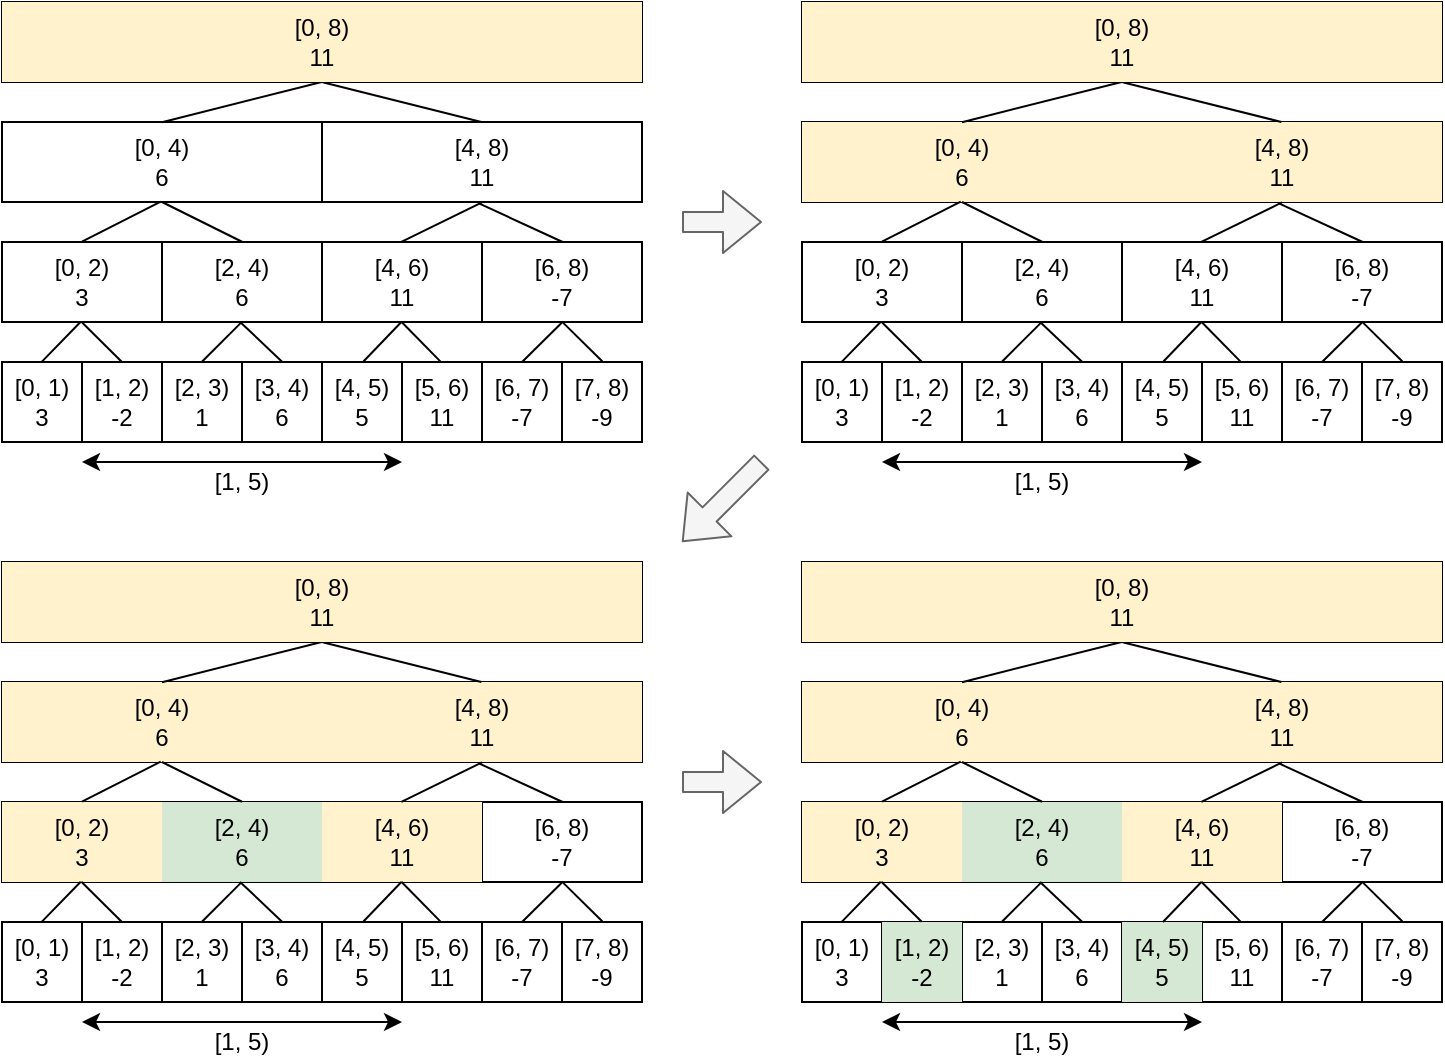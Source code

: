 <mxfile version="14.4.3" type="embed">
    <diagram id="igsePLLAv6ammDNtJoVA" name="ページ1">
        <mxGraphModel dx="767" dy="458" grid="1" gridSize="10" guides="1" tooltips="1" connect="1" arrows="1" fold="1" page="1" pageScale="1" pageWidth="827" pageHeight="1169" math="0" shadow="0">
            <root>
                <mxCell id="0"/>
                <mxCell id="1" parent="0"/>
                <mxCell id="3" value="" style="shape=table;html=1;whiteSpace=wrap;startSize=0;container=1;collapsible=0;childLayout=tableLayout;" parent="1" vertex="1">
                    <mxGeometry x="80" y="220" width="320" height="40" as="geometry"/>
                </mxCell>
                <mxCell id="12" value="" style="shape=partialRectangle;html=1;whiteSpace=wrap;collapsible=0;dropTarget=0;pointerEvents=0;fillColor=none;top=0;left=0;bottom=0;right=0;points=[[0,0.5],[1,0.5]];portConstraint=eastwest;" parent="3" vertex="1">
                    <mxGeometry width="320" height="40" as="geometry"/>
                </mxCell>
                <mxCell id="13" value="[0, 1)&lt;br&gt;3" style="shape=partialRectangle;html=1;whiteSpace=wrap;connectable=0;fillColor=none;top=0;left=0;bottom=0;right=0;overflow=hidden;" parent="12" vertex="1">
                    <mxGeometry width="40" height="40" as="geometry"/>
                </mxCell>
                <mxCell id="14" value="[1, 2)&lt;br&gt;-2" style="shape=partialRectangle;html=1;whiteSpace=wrap;connectable=0;fillColor=none;top=0;left=0;bottom=0;right=0;overflow=hidden;" parent="12" vertex="1">
                    <mxGeometry x="40" width="40" height="40" as="geometry"/>
                </mxCell>
                <mxCell id="15" value="[2, 3)&lt;br&gt;1" style="shape=partialRectangle;html=1;whiteSpace=wrap;connectable=0;fillColor=none;top=0;left=0;bottom=0;right=0;overflow=hidden;" parent="12" vertex="1">
                    <mxGeometry x="80" width="40" height="40" as="geometry"/>
                </mxCell>
                <mxCell id="18" value="[3, 4)&lt;br&gt;6" style="shape=partialRectangle;html=1;whiteSpace=wrap;connectable=0;fillColor=none;top=0;left=0;bottom=0;right=0;overflow=hidden;" parent="12" vertex="1">
                    <mxGeometry x="120" width="40" height="40" as="geometry"/>
                </mxCell>
                <mxCell id="21" value="[4, 5)&lt;br&gt;5" style="shape=partialRectangle;html=1;whiteSpace=wrap;connectable=0;fillColor=none;top=0;left=0;bottom=0;right=0;overflow=hidden;" parent="12" vertex="1">
                    <mxGeometry x="160" width="40" height="40" as="geometry"/>
                </mxCell>
                <mxCell id="24" value="[5, 6)&lt;br&gt;11" style="shape=partialRectangle;html=1;whiteSpace=wrap;connectable=0;fillColor=none;top=0;left=0;bottom=0;right=0;overflow=hidden;" parent="12" vertex="1">
                    <mxGeometry x="200" width="40" height="40" as="geometry"/>
                </mxCell>
                <mxCell id="27" value="[6, 7)&lt;br&gt;-7" style="shape=partialRectangle;html=1;whiteSpace=wrap;connectable=0;fillColor=none;top=0;left=0;bottom=0;right=0;overflow=hidden;" parent="12" vertex="1">
                    <mxGeometry x="240" width="40" height="40" as="geometry"/>
                </mxCell>
                <mxCell id="30" value="[7, 8)&lt;br&gt;-9" style="shape=partialRectangle;html=1;whiteSpace=wrap;connectable=0;fillColor=none;top=0;left=0;bottom=0;right=0;overflow=hidden;" parent="12" vertex="1">
                    <mxGeometry x="280" width="40" height="40" as="geometry"/>
                </mxCell>
                <mxCell id="49" value="" style="shape=table;html=1;whiteSpace=wrap;startSize=0;container=1;collapsible=0;childLayout=tableLayout;" parent="1" vertex="1">
                    <mxGeometry x="80" y="160" width="320" height="40" as="geometry"/>
                </mxCell>
                <mxCell id="50" value="" style="shape=partialRectangle;html=1;whiteSpace=wrap;collapsible=0;dropTarget=0;pointerEvents=0;fillColor=none;top=0;left=0;bottom=0;right=0;points=[[0,0.5],[1,0.5]];portConstraint=eastwest;" parent="49" vertex="1">
                    <mxGeometry width="320" height="40" as="geometry"/>
                </mxCell>
                <mxCell id="51" value="[0, 2)&lt;br&gt;3" style="shape=partialRectangle;html=1;whiteSpace=wrap;connectable=0;fillColor=none;top=0;left=0;bottom=0;right=0;overflow=hidden;" parent="50" vertex="1">
                    <mxGeometry width="80" height="40" as="geometry"/>
                </mxCell>
                <mxCell id="52" value="[2, 4)&lt;br&gt;6" style="shape=partialRectangle;html=1;whiteSpace=wrap;connectable=0;fillColor=none;top=0;left=0;bottom=0;right=0;overflow=hidden;" parent="50" vertex="1">
                    <mxGeometry x="80" width="80" height="40" as="geometry"/>
                </mxCell>
                <mxCell id="53" value="[4, 6)&lt;br&gt;11" style="shape=partialRectangle;html=1;whiteSpace=wrap;connectable=0;fillColor=none;top=0;left=0;bottom=0;right=0;overflow=hidden;" parent="50" vertex="1">
                    <mxGeometry x="160" width="80" height="40" as="geometry"/>
                </mxCell>
                <mxCell id="54" value="[6, 8)&lt;br&gt;-7" style="shape=partialRectangle;html=1;whiteSpace=wrap;connectable=0;fillColor=none;top=0;left=0;bottom=0;right=0;overflow=hidden;" parent="50" vertex="1">
                    <mxGeometry x="240" width="80" height="40" as="geometry"/>
                </mxCell>
                <mxCell id="59" value="" style="shape=table;html=1;whiteSpace=wrap;startSize=0;container=1;collapsible=0;childLayout=tableLayout;" parent="1" vertex="1">
                    <mxGeometry x="80" y="100" width="320" height="40" as="geometry"/>
                </mxCell>
                <mxCell id="60" value="" style="shape=partialRectangle;html=1;whiteSpace=wrap;collapsible=0;dropTarget=0;pointerEvents=0;fillColor=none;top=0;left=0;bottom=0;right=0;points=[[0,0.5],[1,0.5]];portConstraint=eastwest;" parent="59" vertex="1">
                    <mxGeometry width="320" height="40" as="geometry"/>
                </mxCell>
                <mxCell id="61" value="[0, 4)&lt;br&gt;6" style="shape=partialRectangle;html=1;whiteSpace=wrap;connectable=0;fillColor=none;top=0;left=0;bottom=0;right=0;overflow=hidden;" parent="60" vertex="1">
                    <mxGeometry width="160" height="40" as="geometry"/>
                </mxCell>
                <mxCell id="62" value="[4, 8)&lt;br&gt;11" style="shape=partialRectangle;html=1;whiteSpace=wrap;connectable=0;fillColor=none;top=0;left=0;bottom=0;right=0;overflow=hidden;" parent="60" vertex="1">
                    <mxGeometry x="160" width="160" height="40" as="geometry"/>
                </mxCell>
                <mxCell id="70" value="" style="endArrow=none;html=1;exitX=0.25;exitY=0.002;exitDx=0;exitDy=0;exitPerimeter=0;entryX=0.501;entryY=0.996;entryDx=0;entryDy=0;entryPerimeter=0;" parent="1" source="60" target="384" edge="1">
                    <mxGeometry width="50" height="50" relative="1" as="geometry">
                        <mxPoint x="230" y="200" as="sourcePoint"/>
                        <mxPoint x="238.4" y="80.04" as="targetPoint"/>
                    </mxGeometry>
                </mxCell>
                <mxCell id="71" value="" style="endArrow=none;html=1;exitX=0.749;exitY=0;exitDx=0;exitDy=0;exitPerimeter=0;entryX=0.501;entryY=1.003;entryDx=0;entryDy=0;entryPerimeter=0;" parent="1" source="60" target="384" edge="1">
                    <mxGeometry width="50" height="50" relative="1" as="geometry">
                        <mxPoint x="210" y="80" as="sourcePoint"/>
                        <mxPoint x="240.64" y="80" as="targetPoint"/>
                    </mxGeometry>
                </mxCell>
                <mxCell id="72" value="" style="endArrow=none;html=1;entryX=0.248;entryY=0.996;entryDx=0;entryDy=0;entryPerimeter=0;exitX=0.125;exitY=-0.004;exitDx=0;exitDy=0;exitPerimeter=0;" parent="1" source="50" target="60" edge="1">
                    <mxGeometry width="50" height="50" relative="1" as="geometry">
                        <mxPoint x="110" y="150" as="sourcePoint"/>
                        <mxPoint x="190" y="130" as="targetPoint"/>
                    </mxGeometry>
                </mxCell>
                <mxCell id="73" value="" style="endArrow=none;html=1;entryX=0.25;entryY=1;entryDx=0;entryDy=0;entryPerimeter=0;exitX=0.375;exitY=-0.003;exitDx=0;exitDy=0;exitPerimeter=0;" parent="1" source="50" target="60" edge="1">
                    <mxGeometry width="50" height="50" relative="1" as="geometry">
                        <mxPoint x="200" y="160" as="sourcePoint"/>
                        <mxPoint x="250" y="110" as="targetPoint"/>
                    </mxGeometry>
                </mxCell>
                <mxCell id="74" value="" style="endArrow=none;html=1;entryX=0.123;entryY=0.997;entryDx=0;entryDy=0;entryPerimeter=0;exitX=0.062;exitY=-0.001;exitDx=0;exitDy=0;exitPerimeter=0;" parent="1" source="12" target="50" edge="1">
                    <mxGeometry width="50" height="50" relative="1" as="geometry">
                        <mxPoint x="130" y="230" as="sourcePoint"/>
                        <mxPoint x="180" y="180" as="targetPoint"/>
                    </mxGeometry>
                </mxCell>
                <mxCell id="75" value="" style="endArrow=none;html=1;entryX=0.187;entryY=-0.003;entryDx=0;entryDy=0;entryPerimeter=0;exitX=0.124;exitY=0.997;exitDx=0;exitDy=0;exitPerimeter=0;" parent="1" source="50" target="12" edge="1">
                    <mxGeometry width="50" height="50" relative="1" as="geometry">
                        <mxPoint x="90" y="230" as="sourcePoint"/>
                        <mxPoint x="140" y="180" as="targetPoint"/>
                    </mxGeometry>
                </mxCell>
                <mxCell id="76" value="" style="endArrow=none;html=1;entryX=0.75;entryY=1.005;entryDx=0;entryDy=0;entryPerimeter=0;exitX=0.624;exitY=-0.001;exitDx=0;exitDy=0;exitPerimeter=0;" parent="1" source="50" target="60" edge="1">
                    <mxGeometry width="50" height="50" relative="1" as="geometry">
                        <mxPoint x="280" y="180" as="sourcePoint"/>
                        <mxPoint x="330" y="130" as="targetPoint"/>
                    </mxGeometry>
                </mxCell>
                <mxCell id="77" value="" style="endArrow=none;html=1;entryX=0.876;entryY=0;entryDx=0;entryDy=0;entryPerimeter=0;exitX=0.746;exitY=1.02;exitDx=0;exitDy=0;exitPerimeter=0;" parent="1" source="60" target="50" edge="1">
                    <mxGeometry width="50" height="50" relative="1" as="geometry">
                        <mxPoint x="310" y="140" as="sourcePoint"/>
                        <mxPoint x="360" y="90" as="targetPoint"/>
                    </mxGeometry>
                </mxCell>
                <mxCell id="78" value="" style="endArrow=none;html=1;entryX=0.374;entryY=1.005;entryDx=0;entryDy=0;entryPerimeter=0;exitX=0.312;exitY=-0.001;exitDx=0;exitDy=0;exitPerimeter=0;" parent="1" source="12" target="50" edge="1">
                    <mxGeometry width="50" height="50" relative="1" as="geometry">
                        <mxPoint x="190" y="230" as="sourcePoint"/>
                        <mxPoint x="240" y="180" as="targetPoint"/>
                    </mxGeometry>
                </mxCell>
                <mxCell id="79" value="" style="endArrow=none;html=1;entryX=0.372;entryY=0.999;entryDx=0;entryDy=0;entryPerimeter=0;exitX=0.438;exitY=-0.001;exitDx=0;exitDy=0;exitPerimeter=0;" parent="1" source="12" target="50" edge="1">
                    <mxGeometry width="50" height="50" relative="1" as="geometry">
                        <mxPoint x="190" y="230" as="sourcePoint"/>
                        <mxPoint x="240" y="180" as="targetPoint"/>
                    </mxGeometry>
                </mxCell>
                <mxCell id="80" value="" style="endArrow=none;html=1;entryX=0.624;entryY=1;entryDx=0;entryDy=0;entryPerimeter=0;exitX=0.564;exitY=0;exitDx=0;exitDy=0;exitPerimeter=0;" parent="1" source="12" target="50" edge="1">
                    <mxGeometry width="50" height="50" relative="1" as="geometry">
                        <mxPoint x="270" y="270" as="sourcePoint"/>
                        <mxPoint x="320" y="220" as="targetPoint"/>
                    </mxGeometry>
                </mxCell>
                <mxCell id="81" value="" style="endArrow=none;html=1;entryX=0.624;entryY=0.996;entryDx=0;entryDy=0;entryPerimeter=0;exitX=0.686;exitY=0.002;exitDx=0;exitDy=0;exitPerimeter=0;" parent="1" source="12" target="50" edge="1">
                    <mxGeometry width="50" height="50" relative="1" as="geometry">
                        <mxPoint x="270" y="260" as="sourcePoint"/>
                        <mxPoint x="320" y="210" as="targetPoint"/>
                    </mxGeometry>
                </mxCell>
                <mxCell id="82" value="" style="endArrow=none;html=1;entryX=0.875;entryY=1.006;entryDx=0;entryDy=0;entryPerimeter=0;exitX=0.813;exitY=-0.003;exitDx=0;exitDy=0;exitPerimeter=0;" parent="1" source="12" target="49" edge="1">
                    <mxGeometry width="50" height="50" relative="1" as="geometry">
                        <mxPoint x="290" y="240" as="sourcePoint"/>
                        <mxPoint x="340" y="190" as="targetPoint"/>
                    </mxGeometry>
                </mxCell>
                <mxCell id="83" value="" style="endArrow=none;html=1;entryX=0.875;entryY=0.995;entryDx=0;entryDy=0;entryPerimeter=0;exitX=0.939;exitY=0;exitDx=0;exitDy=0;exitPerimeter=0;" parent="1" source="12" target="50" edge="1">
                    <mxGeometry width="50" height="50" relative="1" as="geometry">
                        <mxPoint x="340" y="240" as="sourcePoint"/>
                        <mxPoint x="390" y="190" as="targetPoint"/>
                    </mxGeometry>
                </mxCell>
                <mxCell id="380" value="" style="shape=flexArrow;endArrow=classic;html=1;fillColor=#f5f5f5;strokeColor=#666666;" parent="1" edge="1">
                    <mxGeometry width="50" height="50" relative="1" as="geometry">
                        <mxPoint x="420" y="150" as="sourcePoint"/>
                        <mxPoint x="460" y="150" as="targetPoint"/>
                    </mxGeometry>
                </mxCell>
                <mxCell id="381" value="" style="shape=flexArrow;endArrow=classic;html=1;fillColor=#f5f5f5;strokeColor=#666666;" parent="1" edge="1">
                    <mxGeometry width="50" height="50" relative="1" as="geometry">
                        <mxPoint x="420" y="430" as="sourcePoint"/>
                        <mxPoint x="460" y="430" as="targetPoint"/>
                    </mxGeometry>
                </mxCell>
                <mxCell id="382" value="" style="shape=flexArrow;endArrow=classic;html=1;fillColor=#f5f5f5;strokeColor=#666666;" parent="1" edge="1">
                    <mxGeometry width="50" height="50" relative="1" as="geometry">
                        <mxPoint x="460" y="270" as="sourcePoint"/>
                        <mxPoint x="420" y="310" as="targetPoint"/>
                    </mxGeometry>
                </mxCell>
                <mxCell id="383" value="" style="shape=table;html=1;whiteSpace=wrap;startSize=0;container=1;collapsible=0;childLayout=tableLayout;" parent="1" vertex="1">
                    <mxGeometry x="80" y="40" width="320" height="40" as="geometry"/>
                </mxCell>
                <mxCell id="384" value="" style="shape=partialRectangle;html=1;whiteSpace=wrap;collapsible=0;dropTarget=0;pointerEvents=0;fillColor=none;top=0;left=0;bottom=0;right=0;points=[[0,0.5],[1,0.5]];portConstraint=eastwest;" parent="383" vertex="1">
                    <mxGeometry width="320" height="40" as="geometry"/>
                </mxCell>
                <mxCell id="385" value="[0, 8)&lt;br&gt;11" style="shape=partialRectangle;html=1;whiteSpace=wrap;connectable=0;fillColor=#fff2cc;top=0;left=0;bottom=0;right=0;overflow=hidden;strokeColor=#d6b656;" parent="384" vertex="1">
                    <mxGeometry width="320" height="40" as="geometry"/>
                </mxCell>
                <mxCell id="387" value="" style="shape=table;html=1;whiteSpace=wrap;startSize=0;container=1;collapsible=0;childLayout=tableLayout;" parent="1" vertex="1">
                    <mxGeometry x="480" y="220" width="320" height="40" as="geometry"/>
                </mxCell>
                <mxCell id="388" value="" style="shape=partialRectangle;html=1;whiteSpace=wrap;collapsible=0;dropTarget=0;pointerEvents=0;fillColor=none;top=0;left=0;bottom=0;right=0;points=[[0,0.5],[1,0.5]];portConstraint=eastwest;" parent="387" vertex="1">
                    <mxGeometry width="320" height="40" as="geometry"/>
                </mxCell>
                <mxCell id="389" value="[0, 1)&lt;br&gt;3" style="shape=partialRectangle;html=1;whiteSpace=wrap;connectable=0;fillColor=none;top=0;left=0;bottom=0;right=0;overflow=hidden;" parent="388" vertex="1">
                    <mxGeometry width="40" height="40" as="geometry"/>
                </mxCell>
                <mxCell id="390" value="[1, 2)&lt;br&gt;-2" style="shape=partialRectangle;html=1;whiteSpace=wrap;connectable=0;fillColor=none;top=0;left=0;bottom=0;right=0;overflow=hidden;" parent="388" vertex="1">
                    <mxGeometry x="40" width="40" height="40" as="geometry"/>
                </mxCell>
                <mxCell id="391" value="[2, 3)&lt;br&gt;1" style="shape=partialRectangle;html=1;whiteSpace=wrap;connectable=0;fillColor=none;top=0;left=0;bottom=0;right=0;overflow=hidden;" parent="388" vertex="1">
                    <mxGeometry x="80" width="40" height="40" as="geometry"/>
                </mxCell>
                <mxCell id="392" value="[3, 4)&lt;br&gt;6" style="shape=partialRectangle;html=1;whiteSpace=wrap;connectable=0;fillColor=none;top=0;left=0;bottom=0;right=0;overflow=hidden;" parent="388" vertex="1">
                    <mxGeometry x="120" width="40" height="40" as="geometry"/>
                </mxCell>
                <mxCell id="393" value="[4, 5)&lt;br&gt;5" style="shape=partialRectangle;html=1;whiteSpace=wrap;connectable=0;fillColor=none;top=0;left=0;bottom=0;right=0;overflow=hidden;" parent="388" vertex="1">
                    <mxGeometry x="160" width="40" height="40" as="geometry"/>
                </mxCell>
                <mxCell id="394" value="[5, 6)&lt;br&gt;11" style="shape=partialRectangle;html=1;whiteSpace=wrap;connectable=0;fillColor=none;top=0;left=0;bottom=0;right=0;overflow=hidden;" parent="388" vertex="1">
                    <mxGeometry x="200" width="40" height="40" as="geometry"/>
                </mxCell>
                <mxCell id="395" value="[6, 7)&lt;br&gt;-7" style="shape=partialRectangle;html=1;whiteSpace=wrap;connectable=0;fillColor=none;top=0;left=0;bottom=0;right=0;overflow=hidden;" parent="388" vertex="1">
                    <mxGeometry x="240" width="40" height="40" as="geometry"/>
                </mxCell>
                <mxCell id="396" value="[7, 8)&lt;br&gt;-9" style="shape=partialRectangle;html=1;whiteSpace=wrap;connectable=0;fillColor=none;top=0;left=0;bottom=0;right=0;overflow=hidden;" parent="388" vertex="1">
                    <mxGeometry x="280" width="40" height="40" as="geometry"/>
                </mxCell>
                <mxCell id="397" value="" style="shape=table;html=1;whiteSpace=wrap;startSize=0;container=1;collapsible=0;childLayout=tableLayout;" parent="1" vertex="1">
                    <mxGeometry x="480" y="160" width="320" height="40" as="geometry"/>
                </mxCell>
                <mxCell id="398" value="" style="shape=partialRectangle;html=1;whiteSpace=wrap;collapsible=0;dropTarget=0;pointerEvents=0;fillColor=none;top=0;left=0;bottom=0;right=0;points=[[0,0.5],[1,0.5]];portConstraint=eastwest;" parent="397" vertex="1">
                    <mxGeometry width="320" height="40" as="geometry"/>
                </mxCell>
                <mxCell id="399" value="[0, 2)&lt;br&gt;3" style="shape=partialRectangle;html=1;whiteSpace=wrap;connectable=0;fillColor=none;top=0;left=0;bottom=0;right=0;overflow=hidden;" parent="398" vertex="1">
                    <mxGeometry width="80" height="40" as="geometry"/>
                </mxCell>
                <mxCell id="400" value="[2, 4)&lt;br&gt;6" style="shape=partialRectangle;html=1;whiteSpace=wrap;connectable=0;fillColor=none;top=0;left=0;bottom=0;right=0;overflow=hidden;" parent="398" vertex="1">
                    <mxGeometry x="80" width="80" height="40" as="geometry"/>
                </mxCell>
                <mxCell id="401" value="[4, 6)&lt;br&gt;11" style="shape=partialRectangle;html=1;whiteSpace=wrap;connectable=0;fillColor=none;top=0;left=0;bottom=0;right=0;overflow=hidden;" parent="398" vertex="1">
                    <mxGeometry x="160" width="80" height="40" as="geometry"/>
                </mxCell>
                <mxCell id="402" value="[6, 8)&lt;br&gt;-7" style="shape=partialRectangle;html=1;whiteSpace=wrap;connectable=0;fillColor=none;top=0;left=0;bottom=0;right=0;overflow=hidden;" parent="398" vertex="1">
                    <mxGeometry x="240" width="80" height="40" as="geometry"/>
                </mxCell>
                <mxCell id="403" value="" style="shape=table;html=1;whiteSpace=wrap;startSize=0;container=1;collapsible=0;childLayout=tableLayout;" parent="1" vertex="1">
                    <mxGeometry x="480" y="100" width="320" height="40" as="geometry"/>
                </mxCell>
                <mxCell id="404" value="" style="shape=partialRectangle;html=1;whiteSpace=wrap;collapsible=0;dropTarget=0;pointerEvents=0;fillColor=none;top=0;left=0;bottom=0;right=0;points=[[0,0.5],[1,0.5]];portConstraint=eastwest;" parent="403" vertex="1">
                    <mxGeometry width="320" height="40" as="geometry"/>
                </mxCell>
                <mxCell id="405" value="[0, 4)&lt;br&gt;6" style="shape=partialRectangle;html=1;whiteSpace=wrap;connectable=0;fillColor=#fff2cc;top=0;left=0;bottom=0;right=0;overflow=hidden;strokeColor=#d6b656;" parent="404" vertex="1">
                    <mxGeometry width="160" height="40" as="geometry"/>
                </mxCell>
                <mxCell id="406" value="[4, 8)&lt;br&gt;11" style="shape=partialRectangle;html=1;whiteSpace=wrap;connectable=0;fillColor=#fff2cc;top=0;left=0;bottom=0;right=0;overflow=hidden;strokeColor=#d6b656;" parent="404" vertex="1">
                    <mxGeometry x="160" width="160" height="40" as="geometry"/>
                </mxCell>
                <mxCell id="407" value="" style="endArrow=none;html=1;exitX=0.25;exitY=0.002;exitDx=0;exitDy=0;exitPerimeter=0;entryX=0.501;entryY=0.996;entryDx=0;entryDy=0;entryPerimeter=0;" parent="1" source="404" target="422" edge="1">
                    <mxGeometry width="50" height="50" relative="1" as="geometry">
                        <mxPoint x="630" y="200" as="sourcePoint"/>
                        <mxPoint x="638.4" y="80.04" as="targetPoint"/>
                    </mxGeometry>
                </mxCell>
                <mxCell id="408" value="" style="endArrow=none;html=1;exitX=0.749;exitY=0;exitDx=0;exitDy=0;exitPerimeter=0;entryX=0.501;entryY=1.003;entryDx=0;entryDy=0;entryPerimeter=0;" parent="1" source="404" target="422" edge="1">
                    <mxGeometry width="50" height="50" relative="1" as="geometry">
                        <mxPoint x="610" y="80" as="sourcePoint"/>
                        <mxPoint x="640.64" y="80" as="targetPoint"/>
                    </mxGeometry>
                </mxCell>
                <mxCell id="409" value="" style="endArrow=none;html=1;entryX=0.248;entryY=0.996;entryDx=0;entryDy=0;entryPerimeter=0;exitX=0.125;exitY=-0.004;exitDx=0;exitDy=0;exitPerimeter=0;" parent="1" source="398" target="404" edge="1">
                    <mxGeometry width="50" height="50" relative="1" as="geometry">
                        <mxPoint x="510" y="150" as="sourcePoint"/>
                        <mxPoint x="590" y="130" as="targetPoint"/>
                    </mxGeometry>
                </mxCell>
                <mxCell id="410" value="" style="endArrow=none;html=1;entryX=0.25;entryY=1;entryDx=0;entryDy=0;entryPerimeter=0;exitX=0.375;exitY=-0.003;exitDx=0;exitDy=0;exitPerimeter=0;" parent="1" source="398" target="404" edge="1">
                    <mxGeometry width="50" height="50" relative="1" as="geometry">
                        <mxPoint x="600" y="160" as="sourcePoint"/>
                        <mxPoint x="650" y="110" as="targetPoint"/>
                    </mxGeometry>
                </mxCell>
                <mxCell id="411" value="" style="endArrow=none;html=1;entryX=0.123;entryY=0.997;entryDx=0;entryDy=0;entryPerimeter=0;exitX=0.062;exitY=-0.001;exitDx=0;exitDy=0;exitPerimeter=0;" parent="1" source="388" target="398" edge="1">
                    <mxGeometry width="50" height="50" relative="1" as="geometry">
                        <mxPoint x="530" y="230" as="sourcePoint"/>
                        <mxPoint x="580" y="180" as="targetPoint"/>
                    </mxGeometry>
                </mxCell>
                <mxCell id="412" value="" style="endArrow=none;html=1;entryX=0.187;entryY=-0.003;entryDx=0;entryDy=0;entryPerimeter=0;exitX=0.124;exitY=0.997;exitDx=0;exitDy=0;exitPerimeter=0;" parent="1" source="398" target="388" edge="1">
                    <mxGeometry width="50" height="50" relative="1" as="geometry">
                        <mxPoint x="490" y="230" as="sourcePoint"/>
                        <mxPoint x="540" y="180" as="targetPoint"/>
                    </mxGeometry>
                </mxCell>
                <mxCell id="413" value="" style="endArrow=none;html=1;entryX=0.75;entryY=1.005;entryDx=0;entryDy=0;entryPerimeter=0;exitX=0.624;exitY=-0.001;exitDx=0;exitDy=0;exitPerimeter=0;" parent="1" source="398" target="404" edge="1">
                    <mxGeometry width="50" height="50" relative="1" as="geometry">
                        <mxPoint x="680" y="180" as="sourcePoint"/>
                        <mxPoint x="730" y="130" as="targetPoint"/>
                    </mxGeometry>
                </mxCell>
                <mxCell id="414" value="" style="endArrow=none;html=1;entryX=0.876;entryY=0;entryDx=0;entryDy=0;entryPerimeter=0;exitX=0.746;exitY=1.02;exitDx=0;exitDy=0;exitPerimeter=0;" parent="1" source="404" target="398" edge="1">
                    <mxGeometry width="50" height="50" relative="1" as="geometry">
                        <mxPoint x="710" y="140" as="sourcePoint"/>
                        <mxPoint x="760" y="90" as="targetPoint"/>
                    </mxGeometry>
                </mxCell>
                <mxCell id="415" value="" style="endArrow=none;html=1;entryX=0.374;entryY=1.005;entryDx=0;entryDy=0;entryPerimeter=0;exitX=0.312;exitY=-0.001;exitDx=0;exitDy=0;exitPerimeter=0;" parent="1" source="388" target="398" edge="1">
                    <mxGeometry width="50" height="50" relative="1" as="geometry">
                        <mxPoint x="590" y="230" as="sourcePoint"/>
                        <mxPoint x="640" y="180" as="targetPoint"/>
                    </mxGeometry>
                </mxCell>
                <mxCell id="416" value="" style="endArrow=none;html=1;entryX=0.372;entryY=0.999;entryDx=0;entryDy=0;entryPerimeter=0;exitX=0.438;exitY=-0.001;exitDx=0;exitDy=0;exitPerimeter=0;" parent="1" source="388" target="398" edge="1">
                    <mxGeometry width="50" height="50" relative="1" as="geometry">
                        <mxPoint x="590" y="230" as="sourcePoint"/>
                        <mxPoint x="640" y="180" as="targetPoint"/>
                    </mxGeometry>
                </mxCell>
                <mxCell id="417" value="" style="endArrow=none;html=1;entryX=0.624;entryY=1;entryDx=0;entryDy=0;entryPerimeter=0;exitX=0.564;exitY=0;exitDx=0;exitDy=0;exitPerimeter=0;" parent="1" source="388" target="398" edge="1">
                    <mxGeometry width="50" height="50" relative="1" as="geometry">
                        <mxPoint x="670" y="270" as="sourcePoint"/>
                        <mxPoint x="720" y="220" as="targetPoint"/>
                    </mxGeometry>
                </mxCell>
                <mxCell id="418" value="" style="endArrow=none;html=1;entryX=0.624;entryY=0.996;entryDx=0;entryDy=0;entryPerimeter=0;exitX=0.686;exitY=0.002;exitDx=0;exitDy=0;exitPerimeter=0;" parent="1" source="388" target="398" edge="1">
                    <mxGeometry width="50" height="50" relative="1" as="geometry">
                        <mxPoint x="670" y="260" as="sourcePoint"/>
                        <mxPoint x="720" y="210" as="targetPoint"/>
                    </mxGeometry>
                </mxCell>
                <mxCell id="419" value="" style="endArrow=none;html=1;entryX=0.875;entryY=1.006;entryDx=0;entryDy=0;entryPerimeter=0;exitX=0.813;exitY=-0.003;exitDx=0;exitDy=0;exitPerimeter=0;" parent="1" source="388" target="397" edge="1">
                    <mxGeometry width="50" height="50" relative="1" as="geometry">
                        <mxPoint x="690" y="240" as="sourcePoint"/>
                        <mxPoint x="740" y="190" as="targetPoint"/>
                    </mxGeometry>
                </mxCell>
                <mxCell id="420" value="" style="endArrow=none;html=1;entryX=0.875;entryY=0.995;entryDx=0;entryDy=0;entryPerimeter=0;exitX=0.939;exitY=0;exitDx=0;exitDy=0;exitPerimeter=0;" parent="1" source="388" target="398" edge="1">
                    <mxGeometry width="50" height="50" relative="1" as="geometry">
                        <mxPoint x="740" y="240" as="sourcePoint"/>
                        <mxPoint x="790" y="190" as="targetPoint"/>
                    </mxGeometry>
                </mxCell>
                <mxCell id="421" value="" style="shape=table;html=1;whiteSpace=wrap;startSize=0;container=1;collapsible=0;childLayout=tableLayout;" parent="1" vertex="1">
                    <mxGeometry x="480" y="40" width="320" height="40" as="geometry"/>
                </mxCell>
                <mxCell id="422" value="" style="shape=partialRectangle;html=1;whiteSpace=wrap;collapsible=0;dropTarget=0;pointerEvents=0;fillColor=none;top=0;left=0;bottom=0;right=0;points=[[0,0.5],[1,0.5]];portConstraint=eastwest;" parent="421" vertex="1">
                    <mxGeometry width="320" height="40" as="geometry"/>
                </mxCell>
                <mxCell id="423" value="[0, 8)&lt;br&gt;11" style="shape=partialRectangle;html=1;whiteSpace=wrap;connectable=0;fillColor=#fff2cc;top=0;left=0;bottom=0;right=0;overflow=hidden;strokeColor=#d6b656;" parent="422" vertex="1">
                    <mxGeometry width="320" height="40" as="geometry"/>
                </mxCell>
                <mxCell id="424" value="" style="shape=table;html=1;whiteSpace=wrap;startSize=0;container=1;collapsible=0;childLayout=tableLayout;" parent="1" vertex="1">
                    <mxGeometry x="80" y="500" width="320" height="40" as="geometry"/>
                </mxCell>
                <mxCell id="425" value="" style="shape=partialRectangle;html=1;whiteSpace=wrap;collapsible=0;dropTarget=0;pointerEvents=0;fillColor=none;top=0;left=0;bottom=0;right=0;points=[[0,0.5],[1,0.5]];portConstraint=eastwest;" parent="424" vertex="1">
                    <mxGeometry width="320" height="40" as="geometry"/>
                </mxCell>
                <mxCell id="426" value="[0, 1)&lt;br&gt;3" style="shape=partialRectangle;html=1;whiteSpace=wrap;connectable=0;fillColor=none;top=0;left=0;bottom=0;right=0;overflow=hidden;" parent="425" vertex="1">
                    <mxGeometry width="40" height="40" as="geometry"/>
                </mxCell>
                <mxCell id="427" value="[1, 2)&lt;br&gt;-2" style="shape=partialRectangle;html=1;whiteSpace=wrap;connectable=0;fillColor=none;top=0;left=0;bottom=0;right=0;overflow=hidden;" parent="425" vertex="1">
                    <mxGeometry x="40" width="40" height="40" as="geometry"/>
                </mxCell>
                <mxCell id="428" value="[2, 3)&lt;br&gt;1" style="shape=partialRectangle;html=1;whiteSpace=wrap;connectable=0;fillColor=none;top=0;left=0;bottom=0;right=0;overflow=hidden;" parent="425" vertex="1">
                    <mxGeometry x="80" width="40" height="40" as="geometry"/>
                </mxCell>
                <mxCell id="429" value="[3, 4)&lt;br&gt;6" style="shape=partialRectangle;html=1;whiteSpace=wrap;connectable=0;fillColor=none;top=0;left=0;bottom=0;right=0;overflow=hidden;" parent="425" vertex="1">
                    <mxGeometry x="120" width="40" height="40" as="geometry"/>
                </mxCell>
                <mxCell id="430" value="[4, 5)&lt;br&gt;5" style="shape=partialRectangle;html=1;whiteSpace=wrap;connectable=0;fillColor=none;top=0;left=0;bottom=0;right=0;overflow=hidden;" parent="425" vertex="1">
                    <mxGeometry x="160" width="40" height="40" as="geometry"/>
                </mxCell>
                <mxCell id="431" value="[5, 6)&lt;br&gt;11" style="shape=partialRectangle;html=1;whiteSpace=wrap;connectable=0;fillColor=none;top=0;left=0;bottom=0;right=0;overflow=hidden;" parent="425" vertex="1">
                    <mxGeometry x="200" width="40" height="40" as="geometry"/>
                </mxCell>
                <mxCell id="432" value="[6, 7)&lt;br&gt;-7" style="shape=partialRectangle;html=1;whiteSpace=wrap;connectable=0;fillColor=none;top=0;left=0;bottom=0;right=0;overflow=hidden;" parent="425" vertex="1">
                    <mxGeometry x="240" width="40" height="40" as="geometry"/>
                </mxCell>
                <mxCell id="433" value="[7, 8)&lt;br&gt;-9" style="shape=partialRectangle;html=1;whiteSpace=wrap;connectable=0;fillColor=none;top=0;left=0;bottom=0;right=0;overflow=hidden;" parent="425" vertex="1">
                    <mxGeometry x="280" width="40" height="40" as="geometry"/>
                </mxCell>
                <mxCell id="434" value="" style="shape=table;html=1;whiteSpace=wrap;startSize=0;container=1;collapsible=0;childLayout=tableLayout;" parent="1" vertex="1">
                    <mxGeometry x="80" y="440" width="320" height="40" as="geometry"/>
                </mxCell>
                <mxCell id="435" value="" style="shape=partialRectangle;html=1;whiteSpace=wrap;collapsible=0;dropTarget=0;pointerEvents=0;fillColor=none;top=0;left=0;bottom=0;right=0;points=[[0,0.5],[1,0.5]];portConstraint=eastwest;" parent="434" vertex="1">
                    <mxGeometry width="320" height="40" as="geometry"/>
                </mxCell>
                <mxCell id="436" value="[0, 2)&lt;br&gt;3" style="shape=partialRectangle;html=1;whiteSpace=wrap;connectable=0;fillColor=#fff2cc;top=0;left=0;bottom=0;right=0;overflow=hidden;strokeColor=#d6b656;" parent="435" vertex="1">
                    <mxGeometry width="80" height="40" as="geometry"/>
                </mxCell>
                <mxCell id="437" value="[2, 4)&lt;br&gt;6" style="shape=partialRectangle;html=1;whiteSpace=wrap;connectable=0;fillColor=#d5e8d4;top=0;left=0;bottom=0;right=0;overflow=hidden;strokeColor=#82b366;" parent="435" vertex="1">
                    <mxGeometry x="80" width="80" height="40" as="geometry"/>
                </mxCell>
                <mxCell id="438" value="[4, 6)&lt;br&gt;11" style="shape=partialRectangle;html=1;whiteSpace=wrap;connectable=0;fillColor=#fff2cc;top=0;left=0;bottom=0;right=0;overflow=hidden;strokeColor=#d6b656;" parent="435" vertex="1">
                    <mxGeometry x="160" width="80" height="40" as="geometry"/>
                </mxCell>
                <mxCell id="439" value="[6, 8)&lt;br&gt;-7" style="shape=partialRectangle;html=1;whiteSpace=wrap;connectable=0;fillColor=none;top=0;left=0;bottom=0;right=0;overflow=hidden;" parent="435" vertex="1">
                    <mxGeometry x="240" width="80" height="40" as="geometry"/>
                </mxCell>
                <mxCell id="440" value="" style="shape=table;html=1;whiteSpace=wrap;startSize=0;container=1;collapsible=0;childLayout=tableLayout;" parent="1" vertex="1">
                    <mxGeometry x="80" y="380" width="320" height="40" as="geometry"/>
                </mxCell>
                <mxCell id="441" value="" style="shape=partialRectangle;html=1;whiteSpace=wrap;collapsible=0;dropTarget=0;pointerEvents=0;fillColor=none;top=0;left=0;bottom=0;right=0;points=[[0,0.5],[1,0.5]];portConstraint=eastwest;" parent="440" vertex="1">
                    <mxGeometry width="320" height="40" as="geometry"/>
                </mxCell>
                <mxCell id="442" value="[0, 4)&lt;br&gt;6" style="shape=partialRectangle;html=1;whiteSpace=wrap;connectable=0;fillColor=#fff2cc;top=0;left=0;bottom=0;right=0;overflow=hidden;strokeColor=#d6b656;" parent="441" vertex="1">
                    <mxGeometry width="160" height="40" as="geometry"/>
                </mxCell>
                <mxCell id="443" value="[4, 8)&lt;br&gt;11" style="shape=partialRectangle;html=1;whiteSpace=wrap;connectable=0;fillColor=#fff2cc;top=0;left=0;bottom=0;right=0;overflow=hidden;strokeColor=#d6b656;" parent="441" vertex="1">
                    <mxGeometry x="160" width="160" height="40" as="geometry"/>
                </mxCell>
                <mxCell id="444" value="" style="endArrow=none;html=1;exitX=0.25;exitY=0.002;exitDx=0;exitDy=0;exitPerimeter=0;entryX=0.501;entryY=0.996;entryDx=0;entryDy=0;entryPerimeter=0;" parent="1" source="441" target="459" edge="1">
                    <mxGeometry width="50" height="50" relative="1" as="geometry">
                        <mxPoint x="230" y="480" as="sourcePoint"/>
                        <mxPoint x="238.4" y="360.04" as="targetPoint"/>
                    </mxGeometry>
                </mxCell>
                <mxCell id="445" value="" style="endArrow=none;html=1;exitX=0.749;exitY=0;exitDx=0;exitDy=0;exitPerimeter=0;entryX=0.501;entryY=1.003;entryDx=0;entryDy=0;entryPerimeter=0;" parent="1" source="441" target="459" edge="1">
                    <mxGeometry width="50" height="50" relative="1" as="geometry">
                        <mxPoint x="210" y="360" as="sourcePoint"/>
                        <mxPoint x="240.64" y="360" as="targetPoint"/>
                    </mxGeometry>
                </mxCell>
                <mxCell id="446" value="" style="endArrow=none;html=1;entryX=0.248;entryY=0.996;entryDx=0;entryDy=0;entryPerimeter=0;exitX=0.125;exitY=-0.004;exitDx=0;exitDy=0;exitPerimeter=0;" parent="1" source="435" target="441" edge="1">
                    <mxGeometry width="50" height="50" relative="1" as="geometry">
                        <mxPoint x="110" y="430" as="sourcePoint"/>
                        <mxPoint x="190" y="410" as="targetPoint"/>
                    </mxGeometry>
                </mxCell>
                <mxCell id="447" value="" style="endArrow=none;html=1;entryX=0.25;entryY=1;entryDx=0;entryDy=0;entryPerimeter=0;exitX=0.375;exitY=-0.003;exitDx=0;exitDy=0;exitPerimeter=0;" parent="1" source="435" target="441" edge="1">
                    <mxGeometry width="50" height="50" relative="1" as="geometry">
                        <mxPoint x="200" y="440" as="sourcePoint"/>
                        <mxPoint x="250" y="390" as="targetPoint"/>
                    </mxGeometry>
                </mxCell>
                <mxCell id="448" value="" style="endArrow=none;html=1;entryX=0.123;entryY=0.997;entryDx=0;entryDy=0;entryPerimeter=0;exitX=0.062;exitY=-0.001;exitDx=0;exitDy=0;exitPerimeter=0;" parent="1" source="425" target="435" edge="1">
                    <mxGeometry width="50" height="50" relative="1" as="geometry">
                        <mxPoint x="130" y="510" as="sourcePoint"/>
                        <mxPoint x="180" y="460" as="targetPoint"/>
                    </mxGeometry>
                </mxCell>
                <mxCell id="449" value="" style="endArrow=none;html=1;entryX=0.187;entryY=-0.003;entryDx=0;entryDy=0;entryPerimeter=0;exitX=0.124;exitY=0.997;exitDx=0;exitDy=0;exitPerimeter=0;" parent="1" source="435" target="425" edge="1">
                    <mxGeometry width="50" height="50" relative="1" as="geometry">
                        <mxPoint x="90" y="510" as="sourcePoint"/>
                        <mxPoint x="140" y="460" as="targetPoint"/>
                    </mxGeometry>
                </mxCell>
                <mxCell id="450" value="" style="endArrow=none;html=1;entryX=0.75;entryY=1.005;entryDx=0;entryDy=0;entryPerimeter=0;exitX=0.624;exitY=-0.001;exitDx=0;exitDy=0;exitPerimeter=0;" parent="1" source="435" target="441" edge="1">
                    <mxGeometry width="50" height="50" relative="1" as="geometry">
                        <mxPoint x="280" y="460" as="sourcePoint"/>
                        <mxPoint x="330" y="410" as="targetPoint"/>
                    </mxGeometry>
                </mxCell>
                <mxCell id="451" value="" style="endArrow=none;html=1;entryX=0.876;entryY=0;entryDx=0;entryDy=0;entryPerimeter=0;exitX=0.746;exitY=1.02;exitDx=0;exitDy=0;exitPerimeter=0;" parent="1" source="441" target="435" edge="1">
                    <mxGeometry width="50" height="50" relative="1" as="geometry">
                        <mxPoint x="310" y="420" as="sourcePoint"/>
                        <mxPoint x="360" y="370" as="targetPoint"/>
                    </mxGeometry>
                </mxCell>
                <mxCell id="452" value="" style="endArrow=none;html=1;entryX=0.374;entryY=1.005;entryDx=0;entryDy=0;entryPerimeter=0;exitX=0.312;exitY=-0.001;exitDx=0;exitDy=0;exitPerimeter=0;" parent="1" source="425" target="435" edge="1">
                    <mxGeometry width="50" height="50" relative="1" as="geometry">
                        <mxPoint x="190" y="510" as="sourcePoint"/>
                        <mxPoint x="240" y="460" as="targetPoint"/>
                    </mxGeometry>
                </mxCell>
                <mxCell id="453" value="" style="endArrow=none;html=1;entryX=0.372;entryY=0.999;entryDx=0;entryDy=0;entryPerimeter=0;exitX=0.438;exitY=-0.001;exitDx=0;exitDy=0;exitPerimeter=0;" parent="1" source="425" target="435" edge="1">
                    <mxGeometry width="50" height="50" relative="1" as="geometry">
                        <mxPoint x="190" y="510" as="sourcePoint"/>
                        <mxPoint x="240" y="460" as="targetPoint"/>
                    </mxGeometry>
                </mxCell>
                <mxCell id="454" value="" style="endArrow=none;html=1;entryX=0.624;entryY=1;entryDx=0;entryDy=0;entryPerimeter=0;exitX=0.564;exitY=0;exitDx=0;exitDy=0;exitPerimeter=0;" parent="1" source="425" target="435" edge="1">
                    <mxGeometry width="50" height="50" relative="1" as="geometry">
                        <mxPoint x="270" y="550" as="sourcePoint"/>
                        <mxPoint x="320" y="500" as="targetPoint"/>
                    </mxGeometry>
                </mxCell>
                <mxCell id="455" value="" style="endArrow=none;html=1;entryX=0.624;entryY=0.996;entryDx=0;entryDy=0;entryPerimeter=0;exitX=0.686;exitY=0.002;exitDx=0;exitDy=0;exitPerimeter=0;" parent="1" source="425" target="435" edge="1">
                    <mxGeometry width="50" height="50" relative="1" as="geometry">
                        <mxPoint x="270" y="540" as="sourcePoint"/>
                        <mxPoint x="320" y="490" as="targetPoint"/>
                    </mxGeometry>
                </mxCell>
                <mxCell id="456" value="" style="endArrow=none;html=1;entryX=0.875;entryY=1.006;entryDx=0;entryDy=0;entryPerimeter=0;exitX=0.813;exitY=-0.003;exitDx=0;exitDy=0;exitPerimeter=0;" parent="1" source="425" target="434" edge="1">
                    <mxGeometry width="50" height="50" relative="1" as="geometry">
                        <mxPoint x="290" y="520" as="sourcePoint"/>
                        <mxPoint x="340" y="470" as="targetPoint"/>
                    </mxGeometry>
                </mxCell>
                <mxCell id="457" value="" style="endArrow=none;html=1;entryX=0.875;entryY=0.995;entryDx=0;entryDy=0;entryPerimeter=0;exitX=0.939;exitY=0;exitDx=0;exitDy=0;exitPerimeter=0;" parent="1" source="425" target="435" edge="1">
                    <mxGeometry width="50" height="50" relative="1" as="geometry">
                        <mxPoint x="340" y="520" as="sourcePoint"/>
                        <mxPoint x="390" y="470" as="targetPoint"/>
                    </mxGeometry>
                </mxCell>
                <mxCell id="458" value="" style="shape=table;html=1;whiteSpace=wrap;startSize=0;container=1;collapsible=0;childLayout=tableLayout;" parent="1" vertex="1">
                    <mxGeometry x="80" y="320" width="320" height="40" as="geometry"/>
                </mxCell>
                <mxCell id="459" value="" style="shape=partialRectangle;html=1;whiteSpace=wrap;collapsible=0;dropTarget=0;pointerEvents=0;fillColor=none;top=0;left=0;bottom=0;right=0;points=[[0,0.5],[1,0.5]];portConstraint=eastwest;" parent="458" vertex="1">
                    <mxGeometry width="320" height="40" as="geometry"/>
                </mxCell>
                <mxCell id="460" value="[0, 8)&lt;br&gt;11" style="shape=partialRectangle;html=1;whiteSpace=wrap;connectable=0;fillColor=#fff2cc;top=0;left=0;bottom=0;right=0;overflow=hidden;strokeColor=#d6b656;" parent="459" vertex="1">
                    <mxGeometry width="320" height="40" as="geometry"/>
                </mxCell>
                <mxCell id="461" value="" style="shape=table;html=1;whiteSpace=wrap;startSize=0;container=1;collapsible=0;childLayout=tableLayout;" parent="1" vertex="1">
                    <mxGeometry x="480" y="500" width="320" height="40" as="geometry"/>
                </mxCell>
                <mxCell id="462" value="" style="shape=partialRectangle;html=1;whiteSpace=wrap;collapsible=0;dropTarget=0;pointerEvents=0;fillColor=none;top=0;left=0;bottom=0;right=0;points=[[0,0.5],[1,0.5]];portConstraint=eastwest;" parent="461" vertex="1">
                    <mxGeometry width="320" height="40" as="geometry"/>
                </mxCell>
                <mxCell id="463" value="[0, 1)&lt;br&gt;3" style="shape=partialRectangle;html=1;whiteSpace=wrap;connectable=0;fillColor=none;top=0;left=0;bottom=0;right=0;overflow=hidden;" parent="462" vertex="1">
                    <mxGeometry width="40" height="40" as="geometry"/>
                </mxCell>
                <mxCell id="464" value="[1, 2)&lt;br&gt;-2" style="shape=partialRectangle;html=1;whiteSpace=wrap;connectable=0;fillColor=#d5e8d4;top=0;left=0;bottom=0;right=0;overflow=hidden;strokeColor=#82b366;" parent="462" vertex="1">
                    <mxGeometry x="40" width="40" height="40" as="geometry"/>
                </mxCell>
                <mxCell id="465" value="[2, 3)&lt;br&gt;1" style="shape=partialRectangle;html=1;whiteSpace=wrap;connectable=0;fillColor=none;top=0;left=0;bottom=0;right=0;overflow=hidden;" parent="462" vertex="1">
                    <mxGeometry x="80" width="40" height="40" as="geometry"/>
                </mxCell>
                <mxCell id="466" value="[3, 4)&lt;br&gt;6" style="shape=partialRectangle;html=1;whiteSpace=wrap;connectable=0;fillColor=none;top=0;left=0;bottom=0;right=0;overflow=hidden;" parent="462" vertex="1">
                    <mxGeometry x="120" width="40" height="40" as="geometry"/>
                </mxCell>
                <mxCell id="467" value="[4, 5)&lt;br&gt;5" style="shape=partialRectangle;html=1;whiteSpace=wrap;connectable=0;fillColor=#d5e8d4;top=0;left=0;bottom=0;right=0;overflow=hidden;strokeColor=#82b366;" parent="462" vertex="1">
                    <mxGeometry x="160" width="40" height="40" as="geometry"/>
                </mxCell>
                <mxCell id="468" value="[5, 6)&lt;br&gt;11" style="shape=partialRectangle;html=1;whiteSpace=wrap;connectable=0;fillColor=none;top=0;left=0;bottom=0;right=0;overflow=hidden;" parent="462" vertex="1">
                    <mxGeometry x="200" width="40" height="40" as="geometry"/>
                </mxCell>
                <mxCell id="469" value="[6, 7)&lt;br&gt;-7" style="shape=partialRectangle;html=1;whiteSpace=wrap;connectable=0;fillColor=none;top=0;left=0;bottom=0;right=0;overflow=hidden;" parent="462" vertex="1">
                    <mxGeometry x="240" width="40" height="40" as="geometry"/>
                </mxCell>
                <mxCell id="470" value="[7, 8)&lt;br&gt;-9" style="shape=partialRectangle;html=1;whiteSpace=wrap;connectable=0;fillColor=none;top=0;left=0;bottom=0;right=0;overflow=hidden;" parent="462" vertex="1">
                    <mxGeometry x="280" width="40" height="40" as="geometry"/>
                </mxCell>
                <mxCell id="471" value="" style="shape=table;html=1;whiteSpace=wrap;startSize=0;container=1;collapsible=0;childLayout=tableLayout;" parent="1" vertex="1">
                    <mxGeometry x="480" y="440" width="320" height="40" as="geometry"/>
                </mxCell>
                <mxCell id="472" value="" style="shape=partialRectangle;html=1;whiteSpace=wrap;collapsible=0;dropTarget=0;pointerEvents=0;fillColor=none;top=0;left=0;bottom=0;right=0;points=[[0,0.5],[1,0.5]];portConstraint=eastwest;" parent="471" vertex="1">
                    <mxGeometry width="320" height="40" as="geometry"/>
                </mxCell>
                <mxCell id="473" value="[0, 2)&lt;br&gt;3" style="shape=partialRectangle;html=1;whiteSpace=wrap;connectable=0;fillColor=#fff2cc;top=0;left=0;bottom=0;right=0;overflow=hidden;strokeColor=#d6b656;" parent="472" vertex="1">
                    <mxGeometry width="80" height="40" as="geometry"/>
                </mxCell>
                <mxCell id="474" value="[2, 4)&lt;br&gt;6" style="shape=partialRectangle;html=1;whiteSpace=wrap;connectable=0;fillColor=#d5e8d4;top=0;left=0;bottom=0;right=0;overflow=hidden;strokeColor=#82b366;" parent="472" vertex="1">
                    <mxGeometry x="80" width="80" height="40" as="geometry"/>
                </mxCell>
                <mxCell id="475" value="[4, 6)&lt;br&gt;11" style="shape=partialRectangle;html=1;whiteSpace=wrap;connectable=0;fillColor=#fff2cc;top=0;left=0;bottom=0;right=0;overflow=hidden;strokeColor=#d6b656;" parent="472" vertex="1">
                    <mxGeometry x="160" width="80" height="40" as="geometry"/>
                </mxCell>
                <mxCell id="476" value="[6, 8)&lt;br&gt;-7" style="shape=partialRectangle;html=1;whiteSpace=wrap;connectable=0;fillColor=none;top=0;left=0;bottom=0;right=0;overflow=hidden;" parent="472" vertex="1">
                    <mxGeometry x="240" width="80" height="40" as="geometry"/>
                </mxCell>
                <mxCell id="477" value="" style="shape=table;html=1;whiteSpace=wrap;startSize=0;container=1;collapsible=0;childLayout=tableLayout;" parent="1" vertex="1">
                    <mxGeometry x="480" y="380" width="320" height="40" as="geometry"/>
                </mxCell>
                <mxCell id="478" value="" style="shape=partialRectangle;html=1;whiteSpace=wrap;collapsible=0;dropTarget=0;pointerEvents=0;fillColor=none;top=0;left=0;bottom=0;right=0;points=[[0,0.5],[1,0.5]];portConstraint=eastwest;" parent="477" vertex="1">
                    <mxGeometry width="320" height="40" as="geometry"/>
                </mxCell>
                <mxCell id="479" value="[0, 4)&lt;br&gt;6" style="shape=partialRectangle;html=1;whiteSpace=wrap;connectable=0;fillColor=#fff2cc;top=0;left=0;bottom=0;right=0;overflow=hidden;strokeColor=#d6b656;" parent="478" vertex="1">
                    <mxGeometry width="160" height="40" as="geometry"/>
                </mxCell>
                <mxCell id="480" value="[4, 8)&lt;br&gt;11" style="shape=partialRectangle;html=1;whiteSpace=wrap;connectable=0;fillColor=#fff2cc;top=0;left=0;bottom=0;right=0;overflow=hidden;strokeColor=#d6b656;" parent="478" vertex="1">
                    <mxGeometry x="160" width="160" height="40" as="geometry"/>
                </mxCell>
                <mxCell id="481" value="" style="endArrow=none;html=1;exitX=0.25;exitY=0.002;exitDx=0;exitDy=0;exitPerimeter=0;entryX=0.501;entryY=0.996;entryDx=0;entryDy=0;entryPerimeter=0;" parent="1" source="478" target="496" edge="1">
                    <mxGeometry width="50" height="50" relative="1" as="geometry">
                        <mxPoint x="630" y="480" as="sourcePoint"/>
                        <mxPoint x="638.4" y="360.04" as="targetPoint"/>
                    </mxGeometry>
                </mxCell>
                <mxCell id="482" value="" style="endArrow=none;html=1;exitX=0.749;exitY=0;exitDx=0;exitDy=0;exitPerimeter=0;entryX=0.501;entryY=1.003;entryDx=0;entryDy=0;entryPerimeter=0;" parent="1" source="478" target="496" edge="1">
                    <mxGeometry width="50" height="50" relative="1" as="geometry">
                        <mxPoint x="610" y="360" as="sourcePoint"/>
                        <mxPoint x="640.64" y="360" as="targetPoint"/>
                    </mxGeometry>
                </mxCell>
                <mxCell id="483" value="" style="endArrow=none;html=1;entryX=0.248;entryY=0.996;entryDx=0;entryDy=0;entryPerimeter=0;exitX=0.125;exitY=-0.004;exitDx=0;exitDy=0;exitPerimeter=0;" parent="1" source="472" target="478" edge="1">
                    <mxGeometry width="50" height="50" relative="1" as="geometry">
                        <mxPoint x="510" y="430" as="sourcePoint"/>
                        <mxPoint x="590" y="410" as="targetPoint"/>
                    </mxGeometry>
                </mxCell>
                <mxCell id="484" value="" style="endArrow=none;html=1;entryX=0.25;entryY=1;entryDx=0;entryDy=0;entryPerimeter=0;exitX=0.375;exitY=-0.003;exitDx=0;exitDy=0;exitPerimeter=0;" parent="1" source="472" target="478" edge="1">
                    <mxGeometry width="50" height="50" relative="1" as="geometry">
                        <mxPoint x="600" y="440" as="sourcePoint"/>
                        <mxPoint x="650" y="390" as="targetPoint"/>
                    </mxGeometry>
                </mxCell>
                <mxCell id="485" value="" style="endArrow=none;html=1;entryX=0.123;entryY=0.997;entryDx=0;entryDy=0;entryPerimeter=0;exitX=0.062;exitY=-0.001;exitDx=0;exitDy=0;exitPerimeter=0;" parent="1" source="462" target="472" edge="1">
                    <mxGeometry width="50" height="50" relative="1" as="geometry">
                        <mxPoint x="530" y="510" as="sourcePoint"/>
                        <mxPoint x="580" y="460" as="targetPoint"/>
                    </mxGeometry>
                </mxCell>
                <mxCell id="486" value="" style="endArrow=none;html=1;entryX=0.187;entryY=-0.003;entryDx=0;entryDy=0;entryPerimeter=0;exitX=0.124;exitY=0.997;exitDx=0;exitDy=0;exitPerimeter=0;" parent="1" source="472" target="462" edge="1">
                    <mxGeometry width="50" height="50" relative="1" as="geometry">
                        <mxPoint x="490" y="510" as="sourcePoint"/>
                        <mxPoint x="540" y="460" as="targetPoint"/>
                    </mxGeometry>
                </mxCell>
                <mxCell id="487" value="" style="endArrow=none;html=1;entryX=0.75;entryY=1.005;entryDx=0;entryDy=0;entryPerimeter=0;exitX=0.624;exitY=-0.001;exitDx=0;exitDy=0;exitPerimeter=0;" parent="1" source="472" target="478" edge="1">
                    <mxGeometry width="50" height="50" relative="1" as="geometry">
                        <mxPoint x="680" y="460" as="sourcePoint"/>
                        <mxPoint x="730" y="410" as="targetPoint"/>
                    </mxGeometry>
                </mxCell>
                <mxCell id="488" value="" style="endArrow=none;html=1;entryX=0.876;entryY=0;entryDx=0;entryDy=0;entryPerimeter=0;exitX=0.746;exitY=1.02;exitDx=0;exitDy=0;exitPerimeter=0;" parent="1" source="478" target="472" edge="1">
                    <mxGeometry width="50" height="50" relative="1" as="geometry">
                        <mxPoint x="710" y="420" as="sourcePoint"/>
                        <mxPoint x="760" y="370" as="targetPoint"/>
                    </mxGeometry>
                </mxCell>
                <mxCell id="489" value="" style="endArrow=none;html=1;entryX=0.374;entryY=1.005;entryDx=0;entryDy=0;entryPerimeter=0;exitX=0.312;exitY=-0.001;exitDx=0;exitDy=0;exitPerimeter=0;" parent="1" source="462" target="472" edge="1">
                    <mxGeometry width="50" height="50" relative="1" as="geometry">
                        <mxPoint x="590" y="510" as="sourcePoint"/>
                        <mxPoint x="640" y="460" as="targetPoint"/>
                    </mxGeometry>
                </mxCell>
                <mxCell id="490" value="" style="endArrow=none;html=1;entryX=0.372;entryY=0.999;entryDx=0;entryDy=0;entryPerimeter=0;exitX=0.438;exitY=-0.001;exitDx=0;exitDy=0;exitPerimeter=0;" parent="1" source="462" target="472" edge="1">
                    <mxGeometry width="50" height="50" relative="1" as="geometry">
                        <mxPoint x="590" y="510" as="sourcePoint"/>
                        <mxPoint x="640" y="460" as="targetPoint"/>
                    </mxGeometry>
                </mxCell>
                <mxCell id="491" value="" style="endArrow=none;html=1;entryX=0.624;entryY=1;entryDx=0;entryDy=0;entryPerimeter=0;exitX=0.564;exitY=0;exitDx=0;exitDy=0;exitPerimeter=0;" parent="1" source="462" target="472" edge="1">
                    <mxGeometry width="50" height="50" relative="1" as="geometry">
                        <mxPoint x="670" y="550" as="sourcePoint"/>
                        <mxPoint x="720" y="500" as="targetPoint"/>
                    </mxGeometry>
                </mxCell>
                <mxCell id="492" value="" style="endArrow=none;html=1;entryX=0.624;entryY=0.996;entryDx=0;entryDy=0;entryPerimeter=0;exitX=0.686;exitY=0.002;exitDx=0;exitDy=0;exitPerimeter=0;" parent="1" source="462" target="472" edge="1">
                    <mxGeometry width="50" height="50" relative="1" as="geometry">
                        <mxPoint x="670" y="540" as="sourcePoint"/>
                        <mxPoint x="720" y="490" as="targetPoint"/>
                    </mxGeometry>
                </mxCell>
                <mxCell id="493" value="" style="endArrow=none;html=1;entryX=0.875;entryY=1.006;entryDx=0;entryDy=0;entryPerimeter=0;exitX=0.813;exitY=-0.003;exitDx=0;exitDy=0;exitPerimeter=0;" parent="1" source="462" target="471" edge="1">
                    <mxGeometry width="50" height="50" relative="1" as="geometry">
                        <mxPoint x="690" y="520" as="sourcePoint"/>
                        <mxPoint x="740" y="470" as="targetPoint"/>
                    </mxGeometry>
                </mxCell>
                <mxCell id="494" value="" style="endArrow=none;html=1;entryX=0.875;entryY=0.995;entryDx=0;entryDy=0;entryPerimeter=0;exitX=0.939;exitY=0;exitDx=0;exitDy=0;exitPerimeter=0;" parent="1" source="462" target="472" edge="1">
                    <mxGeometry width="50" height="50" relative="1" as="geometry">
                        <mxPoint x="740" y="520" as="sourcePoint"/>
                        <mxPoint x="790" y="470" as="targetPoint"/>
                    </mxGeometry>
                </mxCell>
                <mxCell id="495" value="" style="shape=table;html=1;whiteSpace=wrap;startSize=0;container=1;collapsible=0;childLayout=tableLayout;" parent="1" vertex="1">
                    <mxGeometry x="480" y="320" width="320" height="40" as="geometry"/>
                </mxCell>
                <mxCell id="496" value="" style="shape=partialRectangle;html=1;whiteSpace=wrap;collapsible=0;dropTarget=0;pointerEvents=0;fillColor=none;top=0;left=0;bottom=0;right=0;points=[[0,0.5],[1,0.5]];portConstraint=eastwest;" parent="495" vertex="1">
                    <mxGeometry width="320" height="40" as="geometry"/>
                </mxCell>
                <mxCell id="497" value="[0, 8)&lt;br&gt;11" style="shape=partialRectangle;html=1;whiteSpace=wrap;connectable=0;fillColor=#fff2cc;top=0;left=0;bottom=0;right=0;overflow=hidden;strokeColor=#d6b656;" parent="496" vertex="1">
                    <mxGeometry width="320" height="40" as="geometry"/>
                </mxCell>
                <mxCell id="498" value="" style="endArrow=classic;startArrow=classic;html=1;" edge="1" parent="1">
                    <mxGeometry width="50" height="50" relative="1" as="geometry">
                        <mxPoint x="120" y="270" as="sourcePoint"/>
                        <mxPoint x="280" y="270" as="targetPoint"/>
                    </mxGeometry>
                </mxCell>
                <mxCell id="499" value="[1, 5)" style="text;html=1;strokeColor=none;fillColor=none;align=center;verticalAlign=middle;whiteSpace=wrap;rounded=0;" vertex="1" parent="1">
                    <mxGeometry x="180" y="270" width="40" height="20" as="geometry"/>
                </mxCell>
                <mxCell id="502" value="" style="endArrow=classic;startArrow=classic;html=1;" edge="1" parent="1">
                    <mxGeometry width="50" height="50" relative="1" as="geometry">
                        <mxPoint x="520" y="270" as="sourcePoint"/>
                        <mxPoint x="680" y="270" as="targetPoint"/>
                    </mxGeometry>
                </mxCell>
                <mxCell id="503" value="[1, 5)" style="text;html=1;strokeColor=none;fillColor=none;align=center;verticalAlign=middle;whiteSpace=wrap;rounded=0;" vertex="1" parent="1">
                    <mxGeometry x="580" y="270" width="40" height="20" as="geometry"/>
                </mxCell>
                <mxCell id="504" value="" style="endArrow=classic;startArrow=classic;html=1;" edge="1" parent="1">
                    <mxGeometry width="50" height="50" relative="1" as="geometry">
                        <mxPoint x="120" y="550" as="sourcePoint"/>
                        <mxPoint x="280" y="550" as="targetPoint"/>
                    </mxGeometry>
                </mxCell>
                <mxCell id="505" value="[1, 5)" style="text;html=1;strokeColor=none;fillColor=none;align=center;verticalAlign=middle;whiteSpace=wrap;rounded=0;" vertex="1" parent="1">
                    <mxGeometry x="180" y="550" width="40" height="20" as="geometry"/>
                </mxCell>
                <mxCell id="506" value="" style="endArrow=classic;startArrow=classic;html=1;" edge="1" parent="1">
                    <mxGeometry width="50" height="50" relative="1" as="geometry">
                        <mxPoint x="520" y="550" as="sourcePoint"/>
                        <mxPoint x="680" y="550" as="targetPoint"/>
                    </mxGeometry>
                </mxCell>
                <mxCell id="507" value="[1, 5)" style="text;html=1;strokeColor=none;fillColor=none;align=center;verticalAlign=middle;whiteSpace=wrap;rounded=0;" vertex="1" parent="1">
                    <mxGeometry x="580" y="550" width="40" height="20" as="geometry"/>
                </mxCell>
            </root>
        </mxGraphModel>
    </diagram>
</mxfile>